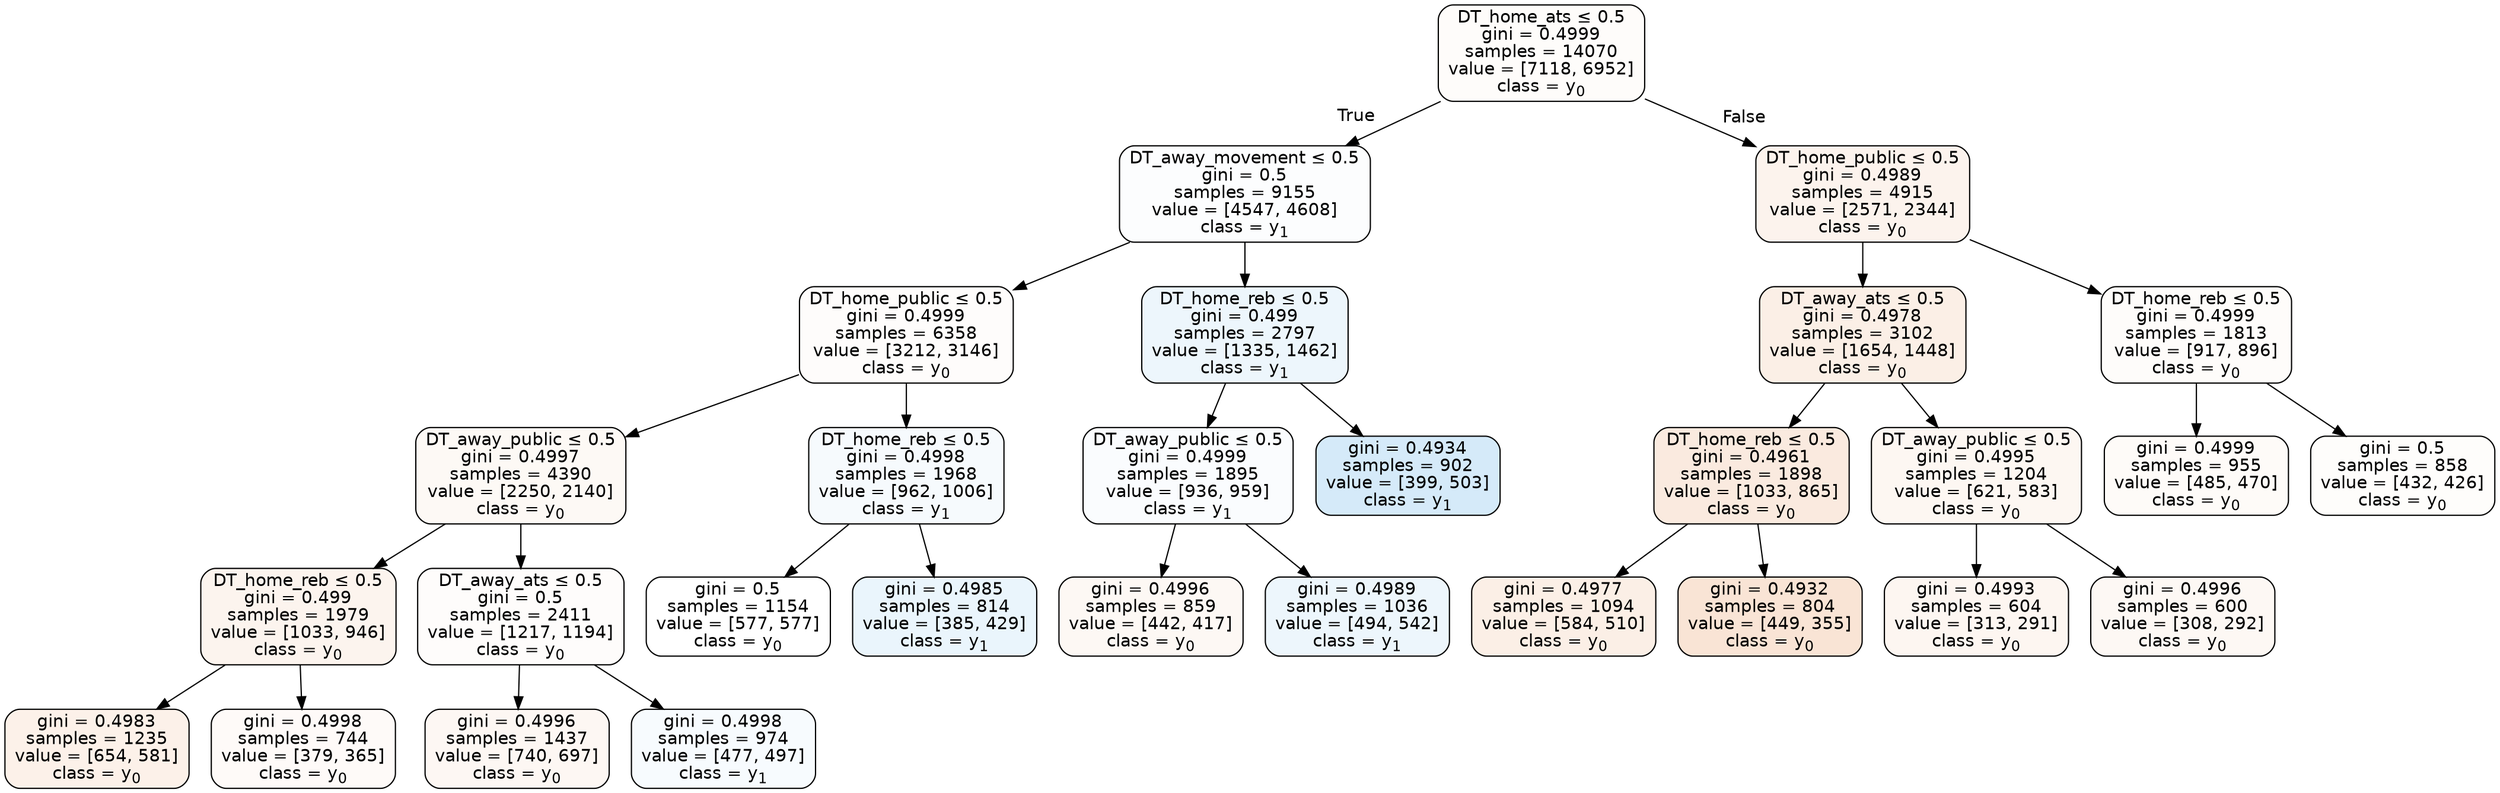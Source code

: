 digraph Tree {
node [shape=box, style="filled, rounded", color="black", fontname=helvetica] ;
edge [fontname=helvetica] ;
0 [label=<DT_home_ats &le; 0.5<br/>gini = 0.4999<br/>samples = 14070<br/>value = [7118, 6952]<br/>class = y<SUB>0</SUB>>, fillcolor="#e5813906"] ;
1 [label=<DT_away_movement &le; 0.5<br/>gini = 0.5<br/>samples = 9155<br/>value = [4547, 4608]<br/>class = y<SUB>1</SUB>>, fillcolor="#399de503"] ;
0 -> 1 [labeldistance=2.5, labelangle=45, headlabel="True"] ;
2 [label=<DT_home_public &le; 0.5<br/>gini = 0.4999<br/>samples = 6358<br/>value = [3212, 3146]<br/>class = y<SUB>0</SUB>>, fillcolor="#e5813905"] ;
1 -> 2 ;
3 [label=<DT_away_public &le; 0.5<br/>gini = 0.4997<br/>samples = 4390<br/>value = [2250, 2140]<br/>class = y<SUB>0</SUB>>, fillcolor="#e581390c"] ;
2 -> 3 ;
4 [label=<DT_home_reb &le; 0.5<br/>gini = 0.499<br/>samples = 1979<br/>value = [1033, 946]<br/>class = y<SUB>0</SUB>>, fillcolor="#e5813915"] ;
3 -> 4 ;
5 [label=<gini = 0.4983<br/>samples = 1235<br/>value = [654, 581]<br/>class = y<SUB>0</SUB>>, fillcolor="#e581391c"] ;
4 -> 5 ;
6 [label=<gini = 0.4998<br/>samples = 744<br/>value = [379, 365]<br/>class = y<SUB>0</SUB>>, fillcolor="#e5813909"] ;
4 -> 6 ;
7 [label=<DT_away_ats &le; 0.5<br/>gini = 0.5<br/>samples = 2411<br/>value = [1217, 1194]<br/>class = y<SUB>0</SUB>>, fillcolor="#e5813905"] ;
3 -> 7 ;
8 [label=<gini = 0.4996<br/>samples = 1437<br/>value = [740, 697]<br/>class = y<SUB>0</SUB>>, fillcolor="#e581390f"] ;
7 -> 8 ;
9 [label=<gini = 0.4998<br/>samples = 974<br/>value = [477, 497]<br/>class = y<SUB>1</SUB>>, fillcolor="#399de50a"] ;
7 -> 9 ;
10 [label=<DT_home_reb &le; 0.5<br/>gini = 0.4998<br/>samples = 1968<br/>value = [962, 1006]<br/>class = y<SUB>1</SUB>>, fillcolor="#399de50b"] ;
2 -> 10 ;
11 [label=<gini = 0.5<br/>samples = 1154<br/>value = [577, 577]<br/>class = y<SUB>0</SUB>>, fillcolor="#e5813900"] ;
10 -> 11 ;
12 [label=<gini = 0.4985<br/>samples = 814<br/>value = [385, 429]<br/>class = y<SUB>1</SUB>>, fillcolor="#399de51a"] ;
10 -> 12 ;
13 [label=<DT_home_reb &le; 0.5<br/>gini = 0.499<br/>samples = 2797<br/>value = [1335, 1462]<br/>class = y<SUB>1</SUB>>, fillcolor="#399de516"] ;
1 -> 13 ;
14 [label=<DT_away_public &le; 0.5<br/>gini = 0.4999<br/>samples = 1895<br/>value = [936, 959]<br/>class = y<SUB>1</SUB>>, fillcolor="#399de506"] ;
13 -> 14 ;
15 [label=<gini = 0.4996<br/>samples = 859<br/>value = [442, 417]<br/>class = y<SUB>0</SUB>>, fillcolor="#e581390e"] ;
14 -> 15 ;
16 [label=<gini = 0.4989<br/>samples = 1036<br/>value = [494, 542]<br/>class = y<SUB>1</SUB>>, fillcolor="#399de517"] ;
14 -> 16 ;
17 [label=<gini = 0.4934<br/>samples = 902<br/>value = [399, 503]<br/>class = y<SUB>1</SUB>>, fillcolor="#399de535"] ;
13 -> 17 ;
18 [label=<DT_home_public &le; 0.5<br/>gini = 0.4989<br/>samples = 4915<br/>value = [2571, 2344]<br/>class = y<SUB>0</SUB>>, fillcolor="#e5813917"] ;
0 -> 18 [labeldistance=2.5, labelangle=-45, headlabel="False"] ;
19 [label=<DT_away_ats &le; 0.5<br/>gini = 0.4978<br/>samples = 3102<br/>value = [1654, 1448]<br/>class = y<SUB>0</SUB>>, fillcolor="#e5813920"] ;
18 -> 19 ;
20 [label=<DT_home_reb &le; 0.5<br/>gini = 0.4961<br/>samples = 1898<br/>value = [1033, 865]<br/>class = y<SUB>0</SUB>>, fillcolor="#e5813929"] ;
19 -> 20 ;
21 [label=<gini = 0.4977<br/>samples = 1094<br/>value = [584, 510]<br/>class = y<SUB>0</SUB>>, fillcolor="#e5813920"] ;
20 -> 21 ;
22 [label=<gini = 0.4932<br/>samples = 804<br/>value = [449, 355]<br/>class = y<SUB>0</SUB>>, fillcolor="#e5813935"] ;
20 -> 22 ;
23 [label=<DT_away_public &le; 0.5<br/>gini = 0.4995<br/>samples = 1204<br/>value = [621, 583]<br/>class = y<SUB>0</SUB>>, fillcolor="#e5813910"] ;
19 -> 23 ;
24 [label=<gini = 0.4993<br/>samples = 604<br/>value = [313, 291]<br/>class = y<SUB>0</SUB>>, fillcolor="#e5813912"] ;
23 -> 24 ;
25 [label=<gini = 0.4996<br/>samples = 600<br/>value = [308, 292]<br/>class = y<SUB>0</SUB>>, fillcolor="#e581390d"] ;
23 -> 25 ;
26 [label=<DT_home_reb &le; 0.5<br/>gini = 0.4999<br/>samples = 1813<br/>value = [917, 896]<br/>class = y<SUB>0</SUB>>, fillcolor="#e5813906"] ;
18 -> 26 ;
27 [label=<gini = 0.4999<br/>samples = 955<br/>value = [485, 470]<br/>class = y<SUB>0</SUB>>, fillcolor="#e5813908"] ;
26 -> 27 ;
28 [label=<gini = 0.5<br/>samples = 858<br/>value = [432, 426]<br/>class = y<SUB>0</SUB>>, fillcolor="#e5813904"] ;
26 -> 28 ;
}